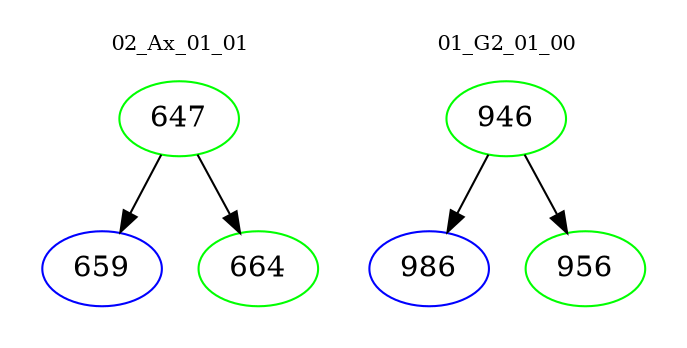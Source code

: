 digraph{
subgraph cluster_0 {
color = white
label = "02_Ax_01_01";
fontsize=10;
T0_647 [label="647", color="green"]
T0_647 -> T0_659 [color="black"]
T0_659 [label="659", color="blue"]
T0_647 -> T0_664 [color="black"]
T0_664 [label="664", color="green"]
}
subgraph cluster_1 {
color = white
label = "01_G2_01_00";
fontsize=10;
T1_946 [label="946", color="green"]
T1_946 -> T1_986 [color="black"]
T1_986 [label="986", color="blue"]
T1_946 -> T1_956 [color="black"]
T1_956 [label="956", color="green"]
}
}
